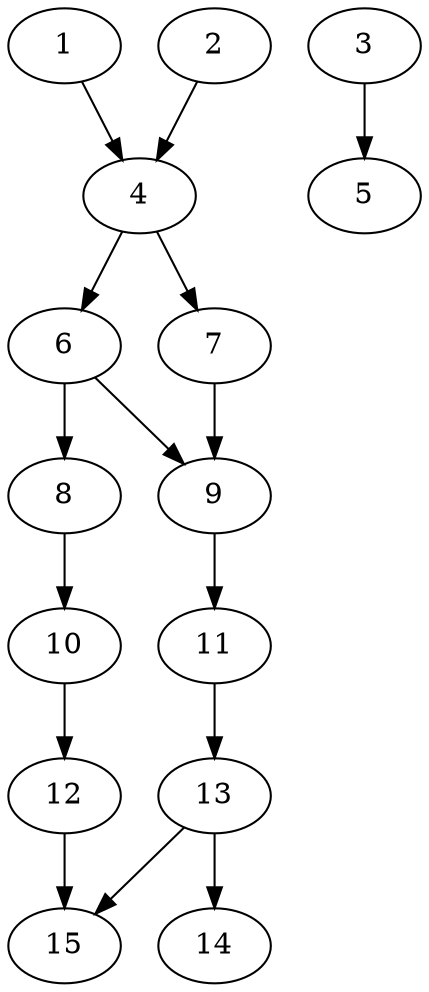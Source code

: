 // DAG automatically generated by daggen at Thu Oct  3 13:59:27 2019
// ./daggen --dot -n 15 --ccr 0.3 --fat 0.5 --regular 0.9 --density 0.6 --mindata 5242880 --maxdata 52428800 
digraph G {
  1 [size="146220373", alpha="0.05", expect_size="43866112"] 
  1 -> 4 [size ="43866112"]
  2 [size="158760960", alpha="0.08", expect_size="47628288"] 
  2 -> 4 [size ="47628288"]
  3 [size="64501760", alpha="0.20", expect_size="19350528"] 
  3 -> 5 [size ="19350528"]
  4 [size="60917760", alpha="0.18", expect_size="18275328"] 
  4 -> 6 [size ="18275328"]
  4 -> 7 [size ="18275328"]
  5 [size="55132160", alpha="0.07", expect_size="16539648"] 
  6 [size="33307307", alpha="0.11", expect_size="9992192"] 
  6 -> 8 [size ="9992192"]
  6 -> 9 [size ="9992192"]
  7 [size="111025493", alpha="0.00", expect_size="33307648"] 
  7 -> 9 [size ="33307648"]
  8 [size="21606400", alpha="0.12", expect_size="6481920"] 
  8 -> 10 [size ="6481920"]
  9 [size="100833280", alpha="0.13", expect_size="30249984"] 
  9 -> 11 [size ="30249984"]
  10 [size="137526613", alpha="0.13", expect_size="41257984"] 
  10 -> 12 [size ="41257984"]
  11 [size="143042560", alpha="0.18", expect_size="42912768"] 
  11 -> 13 [size ="42912768"]
  12 [size="28026880", alpha="0.07", expect_size="8408064"] 
  12 -> 15 [size ="8408064"]
  13 [size="92873387", alpha="0.01", expect_size="27862016"] 
  13 -> 14 [size ="27862016"]
  13 -> 15 [size ="27862016"]
  14 [size="90627413", alpha="0.01", expect_size="27188224"] 
  15 [size="73758720", alpha="0.11", expect_size="22127616"] 
}

